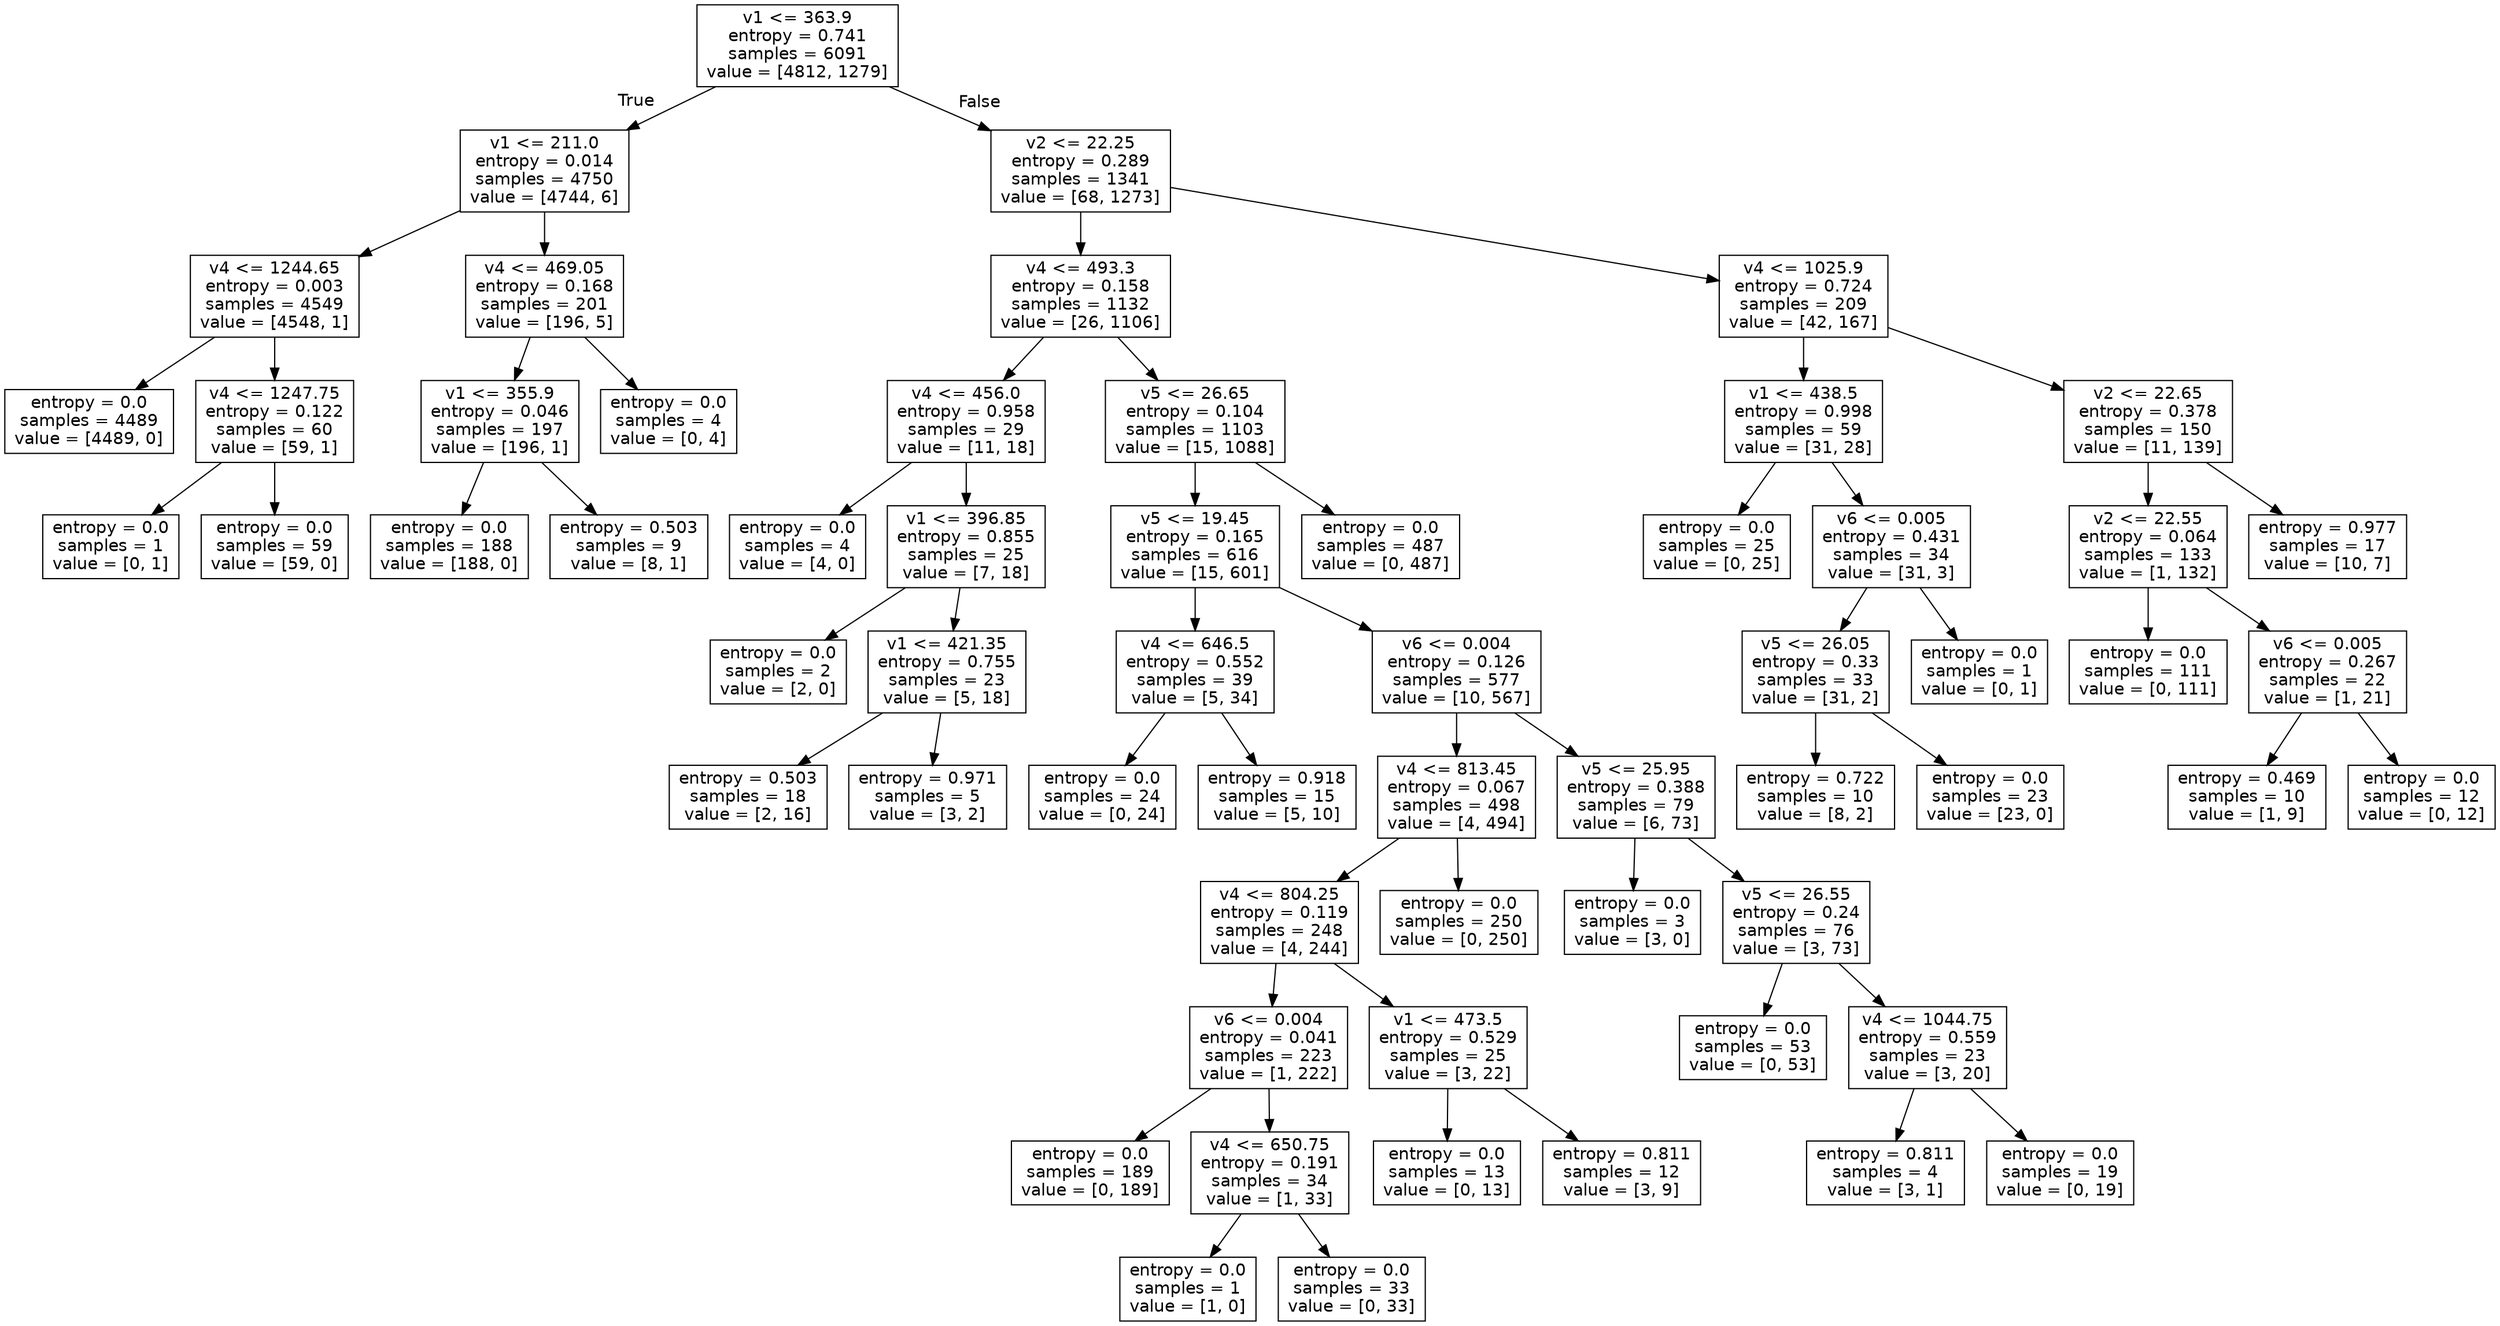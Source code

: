 digraph Tree {
node [shape=box, fontname="helvetica"] ;
edge [fontname="helvetica"] ;
0 [label="v1 <= 363.9\nentropy = 0.741\nsamples = 6091\nvalue = [4812, 1279]"] ;
1 [label="v1 <= 211.0\nentropy = 0.014\nsamples = 4750\nvalue = [4744, 6]"] ;
0 -> 1 [labeldistance=2.5, labelangle=45, headlabel="True"] ;
2 [label="v4 <= 1244.65\nentropy = 0.003\nsamples = 4549\nvalue = [4548, 1]"] ;
1 -> 2 ;
3 [label="entropy = 0.0\nsamples = 4489\nvalue = [4489, 0]"] ;
2 -> 3 ;
4 [label="v4 <= 1247.75\nentropy = 0.122\nsamples = 60\nvalue = [59, 1]"] ;
2 -> 4 ;
5 [label="entropy = 0.0\nsamples = 1\nvalue = [0, 1]"] ;
4 -> 5 ;
6 [label="entropy = 0.0\nsamples = 59\nvalue = [59, 0]"] ;
4 -> 6 ;
7 [label="v4 <= 469.05\nentropy = 0.168\nsamples = 201\nvalue = [196, 5]"] ;
1 -> 7 ;
8 [label="v1 <= 355.9\nentropy = 0.046\nsamples = 197\nvalue = [196, 1]"] ;
7 -> 8 ;
9 [label="entropy = 0.0\nsamples = 188\nvalue = [188, 0]"] ;
8 -> 9 ;
10 [label="entropy = 0.503\nsamples = 9\nvalue = [8, 1]"] ;
8 -> 10 ;
11 [label="entropy = 0.0\nsamples = 4\nvalue = [0, 4]"] ;
7 -> 11 ;
12 [label="v2 <= 22.25\nentropy = 0.289\nsamples = 1341\nvalue = [68, 1273]"] ;
0 -> 12 [labeldistance=2.5, labelangle=-45, headlabel="False"] ;
13 [label="v4 <= 493.3\nentropy = 0.158\nsamples = 1132\nvalue = [26, 1106]"] ;
12 -> 13 ;
14 [label="v4 <= 456.0\nentropy = 0.958\nsamples = 29\nvalue = [11, 18]"] ;
13 -> 14 ;
15 [label="entropy = 0.0\nsamples = 4\nvalue = [4, 0]"] ;
14 -> 15 ;
16 [label="v1 <= 396.85\nentropy = 0.855\nsamples = 25\nvalue = [7, 18]"] ;
14 -> 16 ;
17 [label="entropy = 0.0\nsamples = 2\nvalue = [2, 0]"] ;
16 -> 17 ;
18 [label="v1 <= 421.35\nentropy = 0.755\nsamples = 23\nvalue = [5, 18]"] ;
16 -> 18 ;
19 [label="entropy = 0.503\nsamples = 18\nvalue = [2, 16]"] ;
18 -> 19 ;
20 [label="entropy = 0.971\nsamples = 5\nvalue = [3, 2]"] ;
18 -> 20 ;
21 [label="v5 <= 26.65\nentropy = 0.104\nsamples = 1103\nvalue = [15, 1088]"] ;
13 -> 21 ;
22 [label="v5 <= 19.45\nentropy = 0.165\nsamples = 616\nvalue = [15, 601]"] ;
21 -> 22 ;
23 [label="v4 <= 646.5\nentropy = 0.552\nsamples = 39\nvalue = [5, 34]"] ;
22 -> 23 ;
24 [label="entropy = 0.0\nsamples = 24\nvalue = [0, 24]"] ;
23 -> 24 ;
25 [label="entropy = 0.918\nsamples = 15\nvalue = [5, 10]"] ;
23 -> 25 ;
26 [label="v6 <= 0.004\nentropy = 0.126\nsamples = 577\nvalue = [10, 567]"] ;
22 -> 26 ;
27 [label="v4 <= 813.45\nentropy = 0.067\nsamples = 498\nvalue = [4, 494]"] ;
26 -> 27 ;
28 [label="v4 <= 804.25\nentropy = 0.119\nsamples = 248\nvalue = [4, 244]"] ;
27 -> 28 ;
29 [label="v6 <= 0.004\nentropy = 0.041\nsamples = 223\nvalue = [1, 222]"] ;
28 -> 29 ;
30 [label="entropy = 0.0\nsamples = 189\nvalue = [0, 189]"] ;
29 -> 30 ;
31 [label="v4 <= 650.75\nentropy = 0.191\nsamples = 34\nvalue = [1, 33]"] ;
29 -> 31 ;
32 [label="entropy = 0.0\nsamples = 1\nvalue = [1, 0]"] ;
31 -> 32 ;
33 [label="entropy = 0.0\nsamples = 33\nvalue = [0, 33]"] ;
31 -> 33 ;
34 [label="v1 <= 473.5\nentropy = 0.529\nsamples = 25\nvalue = [3, 22]"] ;
28 -> 34 ;
35 [label="entropy = 0.0\nsamples = 13\nvalue = [0, 13]"] ;
34 -> 35 ;
36 [label="entropy = 0.811\nsamples = 12\nvalue = [3, 9]"] ;
34 -> 36 ;
37 [label="entropy = 0.0\nsamples = 250\nvalue = [0, 250]"] ;
27 -> 37 ;
38 [label="v5 <= 25.95\nentropy = 0.388\nsamples = 79\nvalue = [6, 73]"] ;
26 -> 38 ;
39 [label="entropy = 0.0\nsamples = 3\nvalue = [3, 0]"] ;
38 -> 39 ;
40 [label="v5 <= 26.55\nentropy = 0.24\nsamples = 76\nvalue = [3, 73]"] ;
38 -> 40 ;
41 [label="entropy = 0.0\nsamples = 53\nvalue = [0, 53]"] ;
40 -> 41 ;
42 [label="v4 <= 1044.75\nentropy = 0.559\nsamples = 23\nvalue = [3, 20]"] ;
40 -> 42 ;
43 [label="entropy = 0.811\nsamples = 4\nvalue = [3, 1]"] ;
42 -> 43 ;
44 [label="entropy = 0.0\nsamples = 19\nvalue = [0, 19]"] ;
42 -> 44 ;
45 [label="entropy = 0.0\nsamples = 487\nvalue = [0, 487]"] ;
21 -> 45 ;
46 [label="v4 <= 1025.9\nentropy = 0.724\nsamples = 209\nvalue = [42, 167]"] ;
12 -> 46 ;
47 [label="v1 <= 438.5\nentropy = 0.998\nsamples = 59\nvalue = [31, 28]"] ;
46 -> 47 ;
48 [label="entropy = 0.0\nsamples = 25\nvalue = [0, 25]"] ;
47 -> 48 ;
49 [label="v6 <= 0.005\nentropy = 0.431\nsamples = 34\nvalue = [31, 3]"] ;
47 -> 49 ;
50 [label="v5 <= 26.05\nentropy = 0.33\nsamples = 33\nvalue = [31, 2]"] ;
49 -> 50 ;
51 [label="entropy = 0.722\nsamples = 10\nvalue = [8, 2]"] ;
50 -> 51 ;
52 [label="entropy = 0.0\nsamples = 23\nvalue = [23, 0]"] ;
50 -> 52 ;
53 [label="entropy = 0.0\nsamples = 1\nvalue = [0, 1]"] ;
49 -> 53 ;
54 [label="v2 <= 22.65\nentropy = 0.378\nsamples = 150\nvalue = [11, 139]"] ;
46 -> 54 ;
55 [label="v2 <= 22.55\nentropy = 0.064\nsamples = 133\nvalue = [1, 132]"] ;
54 -> 55 ;
56 [label="entropy = 0.0\nsamples = 111\nvalue = [0, 111]"] ;
55 -> 56 ;
57 [label="v6 <= 0.005\nentropy = 0.267\nsamples = 22\nvalue = [1, 21]"] ;
55 -> 57 ;
58 [label="entropy = 0.469\nsamples = 10\nvalue = [1, 9]"] ;
57 -> 58 ;
59 [label="entropy = 0.0\nsamples = 12\nvalue = [0, 12]"] ;
57 -> 59 ;
60 [label="entropy = 0.977\nsamples = 17\nvalue = [10, 7]"] ;
54 -> 60 ;
}